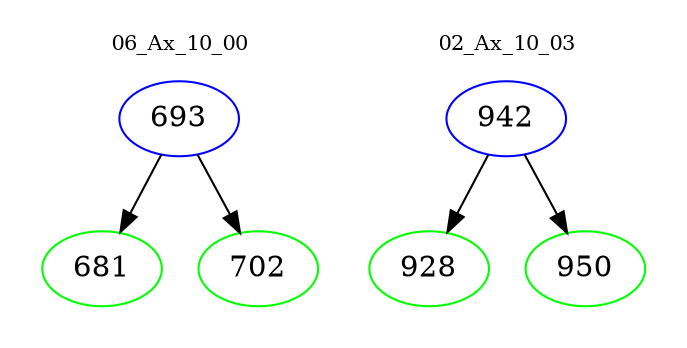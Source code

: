 digraph{
subgraph cluster_0 {
color = white
label = "06_Ax_10_00";
fontsize=10;
T0_693 [label="693", color="blue"]
T0_693 -> T0_681 [color="black"]
T0_681 [label="681", color="green"]
T0_693 -> T0_702 [color="black"]
T0_702 [label="702", color="green"]
}
subgraph cluster_1 {
color = white
label = "02_Ax_10_03";
fontsize=10;
T1_942 [label="942", color="blue"]
T1_942 -> T1_928 [color="black"]
T1_928 [label="928", color="green"]
T1_942 -> T1_950 [color="black"]
T1_950 [label="950", color="green"]
}
}
